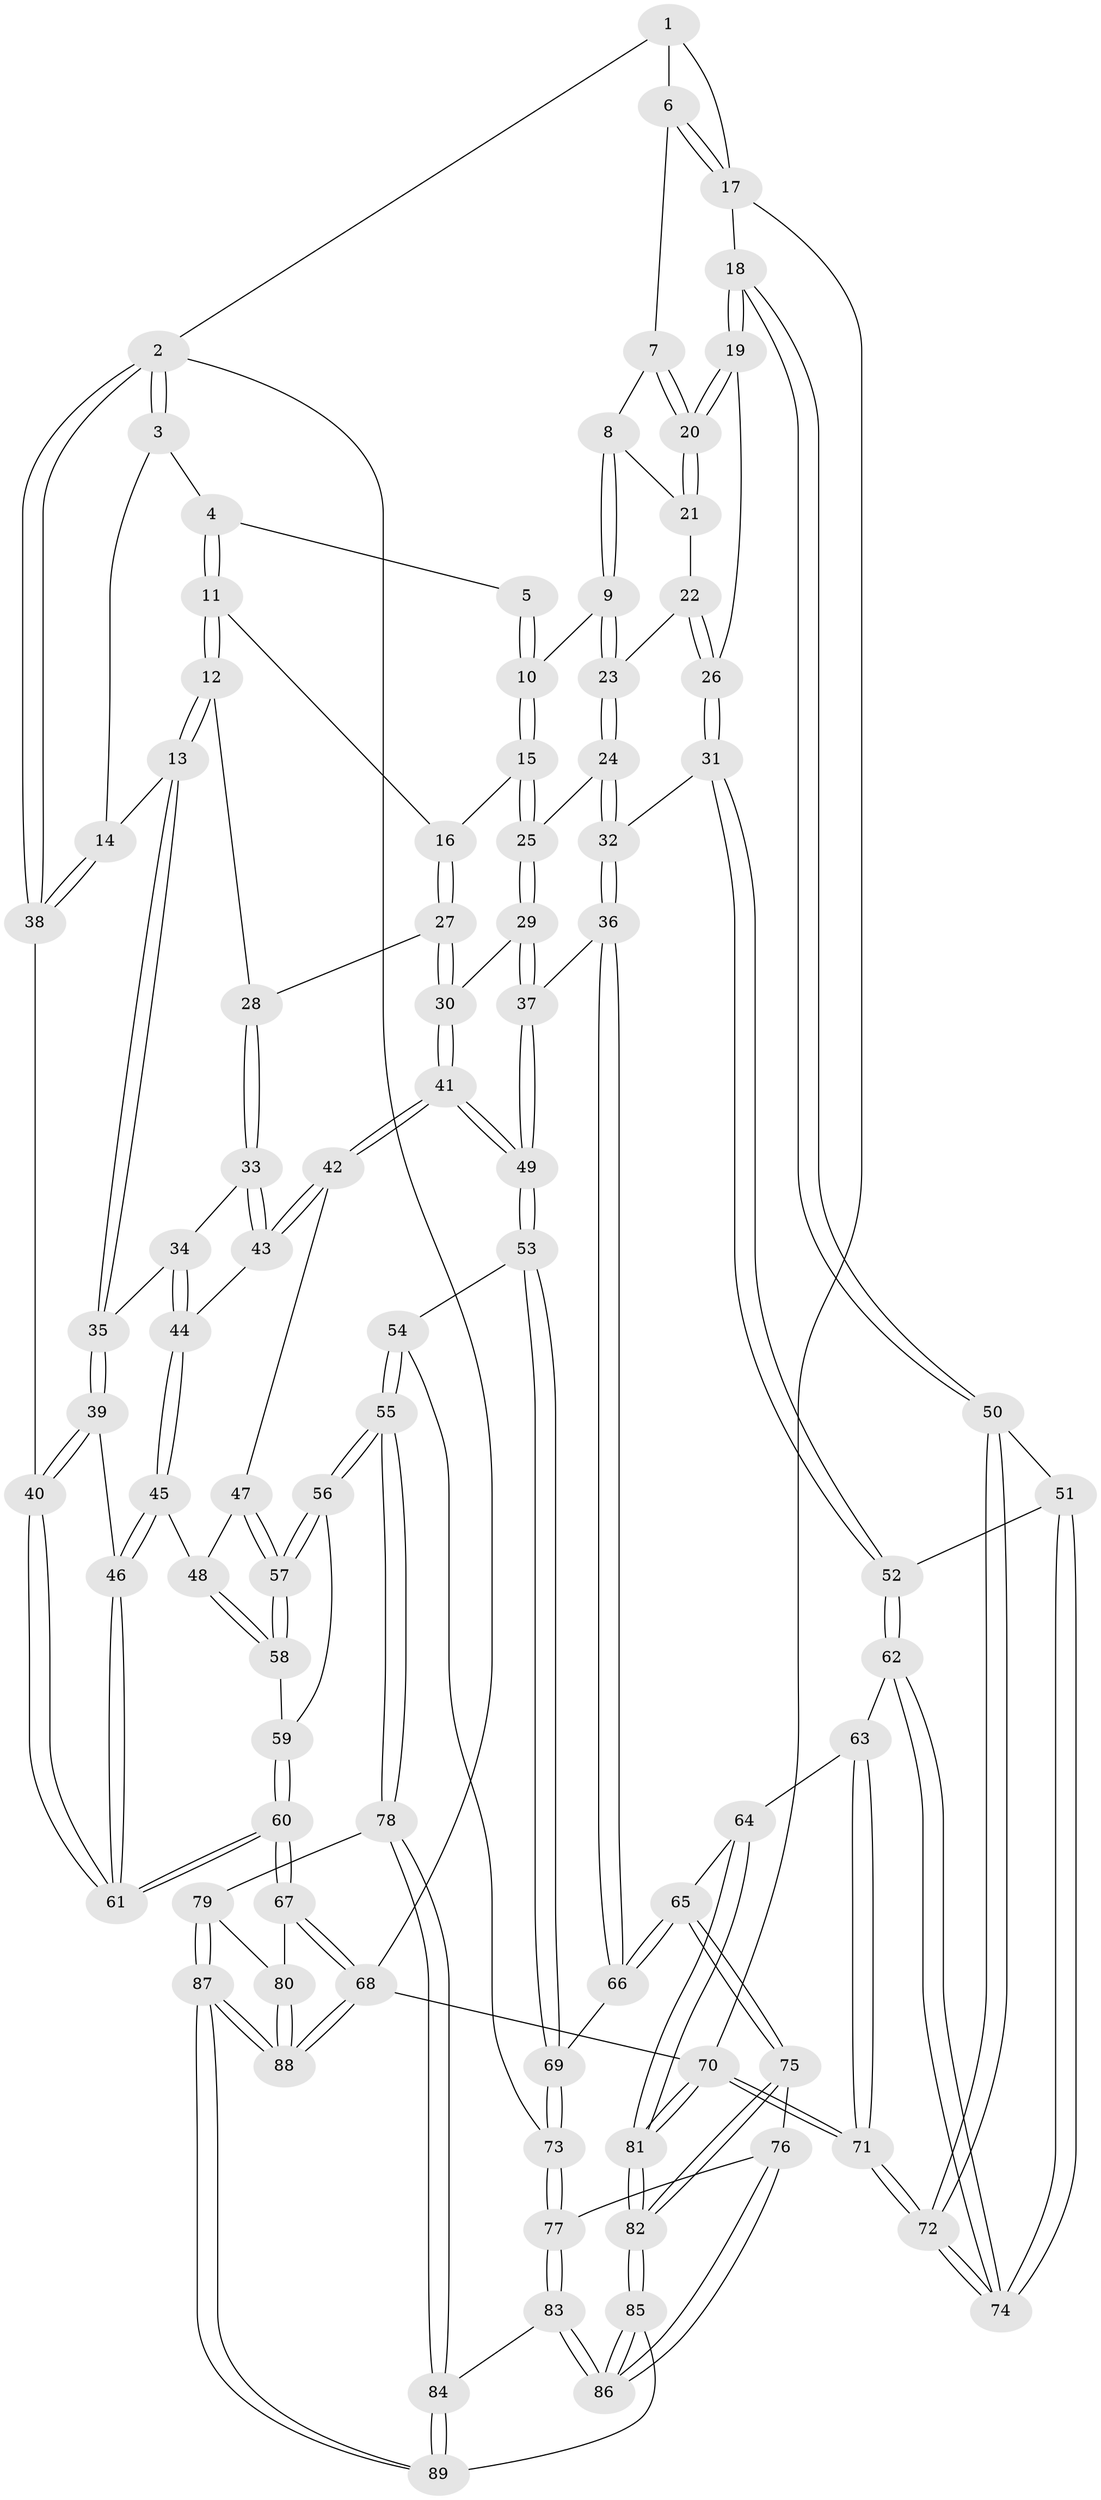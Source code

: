 // Generated by graph-tools (version 1.1) at 2025/38/03/09/25 02:38:32]
// undirected, 89 vertices, 219 edges
graph export_dot {
graph [start="1"]
  node [color=gray90,style=filled];
  1 [pos="+0.776746629608124+0"];
  2 [pos="+0+0"];
  3 [pos="+0.2610576211208685+0"];
  4 [pos="+0.2817953339052059+0"];
  5 [pos="+0.5503861479280625+0"];
  6 [pos="+0.863209088242141+0.05591580920541035"];
  7 [pos="+0.8629303579212222+0.06467690862444081"];
  8 [pos="+0.6347216876863421+0.1262727060118693"];
  9 [pos="+0.5959425379141734+0.10855822410650097"];
  10 [pos="+0.5807377404711299+0.09768265270264836"];
  11 [pos="+0.27802568121362387+0"];
  12 [pos="+0.23057579432637068+0.19846070817047975"];
  13 [pos="+0.08178177485532423+0.24791940235644078"];
  14 [pos="+0+0.21445882612280143"];
  15 [pos="+0.5068279385418716+0.2082595154927041"];
  16 [pos="+0.45158378893380746+0.21272241569189934"];
  17 [pos="+1+0.04308681126325555"];
  18 [pos="+1+0.3875079272282816"];
  19 [pos="+0.9687279311762553+0.3532459197507098"];
  20 [pos="+0.87174821347859+0.17161935333636322"];
  21 [pos="+0.7072297988586154+0.174025620263015"];
  22 [pos="+0.6983032628662543+0.24998047190941297"];
  23 [pos="+0.6579142516581715+0.28108833702007185"];
  24 [pos="+0.6466843611641385+0.3038849282307346"];
  25 [pos="+0.5406128331872967+0.29256747159904867"];
  26 [pos="+0.9675748705995445+0.35375858599237364"];
  27 [pos="+0.3290348607691791+0.26865025927620695"];
  28 [pos="+0.2610376663813944+0.22867903490783337"];
  29 [pos="+0.5390231465296734+0.29727385368871756"];
  30 [pos="+0.37851288251795523+0.42743656102581856"];
  31 [pos="+0.7854329331977358+0.46219208042004384"];
  32 [pos="+0.7492934223635552+0.4684304065880838"];
  33 [pos="+0.21675943285021682+0.36284497080765543"];
  34 [pos="+0.12047190078163511+0.36432247670733786"];
  35 [pos="+0.10347865390686344+0.3527195183703476"];
  36 [pos="+0.6451438839995021+0.530951364287336"];
  37 [pos="+0.5954851702097381+0.525018415099214"];
  38 [pos="+0+0.21658320799035824"];
  39 [pos="+0.066462417477947+0.4274741914518229"];
  40 [pos="+0+0.36774831126937096"];
  41 [pos="+0.3763889594414755+0.470122307890626"];
  42 [pos="+0.3422498048075721+0.4776074593696333"];
  43 [pos="+0.22420380188126957+0.41192059362635114"];
  44 [pos="+0.17296312243695774+0.4228155651973387"];
  45 [pos="+0.13128285998491546+0.5380607131047728"];
  46 [pos="+0.09195411687484498+0.5381326976941034"];
  47 [pos="+0.30552871055935815+0.5017057510689233"];
  48 [pos="+0.14730313619212682+0.5443343438173157"];
  49 [pos="+0.46411400496361704+0.5479888354055328"];
  50 [pos="+1+0.5355565694215476"];
  51 [pos="+0.9342240703376707+0.6733364372155696"];
  52 [pos="+0.8619042201064141+0.691435017638996"];
  53 [pos="+0.45028117049477845+0.5964144301104307"];
  54 [pos="+0.4033467751419874+0.6555690649109567"];
  55 [pos="+0.29328233970999473+0.7827622591601708"];
  56 [pos="+0.24389735730408393+0.7399927560895301"];
  57 [pos="+0.2370499122545578+0.7068668204314832"];
  58 [pos="+0.15985629453482328+0.5700530655458128"];
  59 [pos="+0.1039335144348121+0.7318504474858949"];
  60 [pos="+0+0.7305621087963674"];
  61 [pos="+0+0.7289964848423282"];
  62 [pos="+0.8450581832997048+0.7190845456779006"];
  63 [pos="+0.8185515213961435+0.7409575948069568"];
  64 [pos="+0.7587763444739787+0.7704727502764341"];
  65 [pos="+0.7519814573664197+0.7706506644568296"];
  66 [pos="+0.6774185675544915+0.7038594504933879"];
  67 [pos="+0+0.7950594512036884"];
  68 [pos="+0+1"];
  69 [pos="+0.5491239640390926+0.77688168062065"];
  70 [pos="+1+1"];
  71 [pos="+1+1"];
  72 [pos="+1+1"];
  73 [pos="+0.5245224364159331+0.8379859626488599"];
  74 [pos="+0.9839078173569201+0.8186140288592406"];
  75 [pos="+0.6936324495636284+0.8772735156111029"];
  76 [pos="+0.6909972281255808+0.8774490672091367"];
  77 [pos="+0.5196876515376013+0.8515539693444316"];
  78 [pos="+0.2991078631405007+0.8096754395530509"];
  79 [pos="+0.21633063420948306+0.8701945645904783"];
  80 [pos="+0.2101100134783802+0.8728478212067456"];
  81 [pos="+1+1"];
  82 [pos="+0.8864303333595+1"];
  83 [pos="+0.5073008706299452+0.8624386186148962"];
  84 [pos="+0.368360605328242+0.8778703224361744"];
  85 [pos="+0.6206741427248917+1"];
  86 [pos="+0.5700192368926001+0.9983484594947366"];
  87 [pos="+0.21341846329492797+1"];
  88 [pos="+0+1"];
  89 [pos="+0.34530516928797794+1"];
  1 -- 2;
  1 -- 6;
  1 -- 17;
  2 -- 3;
  2 -- 3;
  2 -- 38;
  2 -- 38;
  2 -- 68;
  3 -- 4;
  3 -- 14;
  4 -- 5;
  4 -- 11;
  4 -- 11;
  5 -- 10;
  5 -- 10;
  6 -- 7;
  6 -- 17;
  6 -- 17;
  7 -- 8;
  7 -- 20;
  7 -- 20;
  8 -- 9;
  8 -- 9;
  8 -- 21;
  9 -- 10;
  9 -- 23;
  9 -- 23;
  10 -- 15;
  10 -- 15;
  11 -- 12;
  11 -- 12;
  11 -- 16;
  12 -- 13;
  12 -- 13;
  12 -- 28;
  13 -- 14;
  13 -- 35;
  13 -- 35;
  14 -- 38;
  14 -- 38;
  15 -- 16;
  15 -- 25;
  15 -- 25;
  16 -- 27;
  16 -- 27;
  17 -- 18;
  17 -- 70;
  18 -- 19;
  18 -- 19;
  18 -- 50;
  18 -- 50;
  19 -- 20;
  19 -- 20;
  19 -- 26;
  20 -- 21;
  20 -- 21;
  21 -- 22;
  22 -- 23;
  22 -- 26;
  22 -- 26;
  23 -- 24;
  23 -- 24;
  24 -- 25;
  24 -- 32;
  24 -- 32;
  25 -- 29;
  25 -- 29;
  26 -- 31;
  26 -- 31;
  27 -- 28;
  27 -- 30;
  27 -- 30;
  28 -- 33;
  28 -- 33;
  29 -- 30;
  29 -- 37;
  29 -- 37;
  30 -- 41;
  30 -- 41;
  31 -- 32;
  31 -- 52;
  31 -- 52;
  32 -- 36;
  32 -- 36;
  33 -- 34;
  33 -- 43;
  33 -- 43;
  34 -- 35;
  34 -- 44;
  34 -- 44;
  35 -- 39;
  35 -- 39;
  36 -- 37;
  36 -- 66;
  36 -- 66;
  37 -- 49;
  37 -- 49;
  38 -- 40;
  39 -- 40;
  39 -- 40;
  39 -- 46;
  40 -- 61;
  40 -- 61;
  41 -- 42;
  41 -- 42;
  41 -- 49;
  41 -- 49;
  42 -- 43;
  42 -- 43;
  42 -- 47;
  43 -- 44;
  44 -- 45;
  44 -- 45;
  45 -- 46;
  45 -- 46;
  45 -- 48;
  46 -- 61;
  46 -- 61;
  47 -- 48;
  47 -- 57;
  47 -- 57;
  48 -- 58;
  48 -- 58;
  49 -- 53;
  49 -- 53;
  50 -- 51;
  50 -- 72;
  50 -- 72;
  51 -- 52;
  51 -- 74;
  51 -- 74;
  52 -- 62;
  52 -- 62;
  53 -- 54;
  53 -- 69;
  53 -- 69;
  54 -- 55;
  54 -- 55;
  54 -- 73;
  55 -- 56;
  55 -- 56;
  55 -- 78;
  55 -- 78;
  56 -- 57;
  56 -- 57;
  56 -- 59;
  57 -- 58;
  57 -- 58;
  58 -- 59;
  59 -- 60;
  59 -- 60;
  60 -- 61;
  60 -- 61;
  60 -- 67;
  60 -- 67;
  62 -- 63;
  62 -- 74;
  62 -- 74;
  63 -- 64;
  63 -- 71;
  63 -- 71;
  64 -- 65;
  64 -- 81;
  64 -- 81;
  65 -- 66;
  65 -- 66;
  65 -- 75;
  65 -- 75;
  66 -- 69;
  67 -- 68;
  67 -- 68;
  67 -- 80;
  68 -- 88;
  68 -- 88;
  68 -- 70;
  69 -- 73;
  69 -- 73;
  70 -- 71;
  70 -- 71;
  70 -- 81;
  70 -- 81;
  71 -- 72;
  71 -- 72;
  72 -- 74;
  72 -- 74;
  73 -- 77;
  73 -- 77;
  75 -- 76;
  75 -- 82;
  75 -- 82;
  76 -- 77;
  76 -- 86;
  76 -- 86;
  77 -- 83;
  77 -- 83;
  78 -- 79;
  78 -- 84;
  78 -- 84;
  79 -- 80;
  79 -- 87;
  79 -- 87;
  80 -- 88;
  80 -- 88;
  81 -- 82;
  81 -- 82;
  82 -- 85;
  82 -- 85;
  83 -- 84;
  83 -- 86;
  83 -- 86;
  84 -- 89;
  84 -- 89;
  85 -- 86;
  85 -- 86;
  85 -- 89;
  87 -- 88;
  87 -- 88;
  87 -- 89;
  87 -- 89;
}
